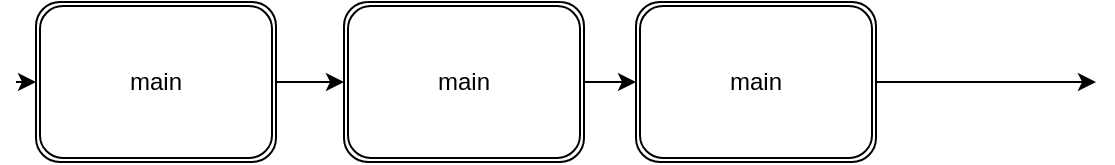<mxfile version="21.6.6" type="github">
  <diagram name="第 1 页" id="hvuWWjI2QTMA2FZdCcS5">
    <mxGraphModel dx="1434" dy="798" grid="1" gridSize="10" guides="1" tooltips="1" connect="1" arrows="1" fold="1" page="1" pageScale="1" pageWidth="827" pageHeight="1169" math="0" shadow="0">
      <root>
        <mxCell id="0" />
        <mxCell id="1" parent="0" />
        <mxCell id="yss454u_exMNpH3CGygc-6" value="" style="endArrow=classic;html=1;rounded=0;" edge="1" parent="1" source="yss454u_exMNpH3CGygc-12">
          <mxGeometry width="50" height="50" relative="1" as="geometry">
            <mxPoint x="130" y="320" as="sourcePoint" />
            <mxPoint x="670" y="320" as="targetPoint" />
          </mxGeometry>
        </mxCell>
        <mxCell id="yss454u_exMNpH3CGygc-9" value="" style="endArrow=classic;html=1;rounded=0;" edge="1" parent="1" target="yss454u_exMNpH3CGygc-4">
          <mxGeometry width="50" height="50" relative="1" as="geometry">
            <mxPoint x="130" y="320" as="sourcePoint" />
            <mxPoint x="670" y="320" as="targetPoint" />
          </mxGeometry>
        </mxCell>
        <mxCell id="yss454u_exMNpH3CGygc-4" value="main" style="shape=ext;double=1;rounded=1;whiteSpace=wrap;html=1;" vertex="1" parent="1">
          <mxGeometry x="140" y="280" width="120" height="80" as="geometry" />
        </mxCell>
        <mxCell id="yss454u_exMNpH3CGygc-11" value="" style="endArrow=classic;html=1;rounded=0;" edge="1" parent="1" source="yss454u_exMNpH3CGygc-4" target="yss454u_exMNpH3CGygc-10">
          <mxGeometry width="50" height="50" relative="1" as="geometry">
            <mxPoint x="260" y="320" as="sourcePoint" />
            <mxPoint x="670" y="320" as="targetPoint" />
          </mxGeometry>
        </mxCell>
        <mxCell id="yss454u_exMNpH3CGygc-10" value="main" style="shape=ext;double=1;rounded=1;whiteSpace=wrap;html=1;" vertex="1" parent="1">
          <mxGeometry x="294" y="280" width="120" height="80" as="geometry" />
        </mxCell>
        <mxCell id="yss454u_exMNpH3CGygc-13" value="" style="endArrow=classic;html=1;rounded=0;" edge="1" parent="1" source="yss454u_exMNpH3CGygc-10" target="yss454u_exMNpH3CGygc-12">
          <mxGeometry width="50" height="50" relative="1" as="geometry">
            <mxPoint x="414" y="320" as="sourcePoint" />
            <mxPoint x="670" y="320" as="targetPoint" />
          </mxGeometry>
        </mxCell>
        <mxCell id="yss454u_exMNpH3CGygc-12" value="main" style="shape=ext;double=1;rounded=1;whiteSpace=wrap;html=1;" vertex="1" parent="1">
          <mxGeometry x="440" y="280" width="120" height="80" as="geometry" />
        </mxCell>
      </root>
    </mxGraphModel>
  </diagram>
</mxfile>
